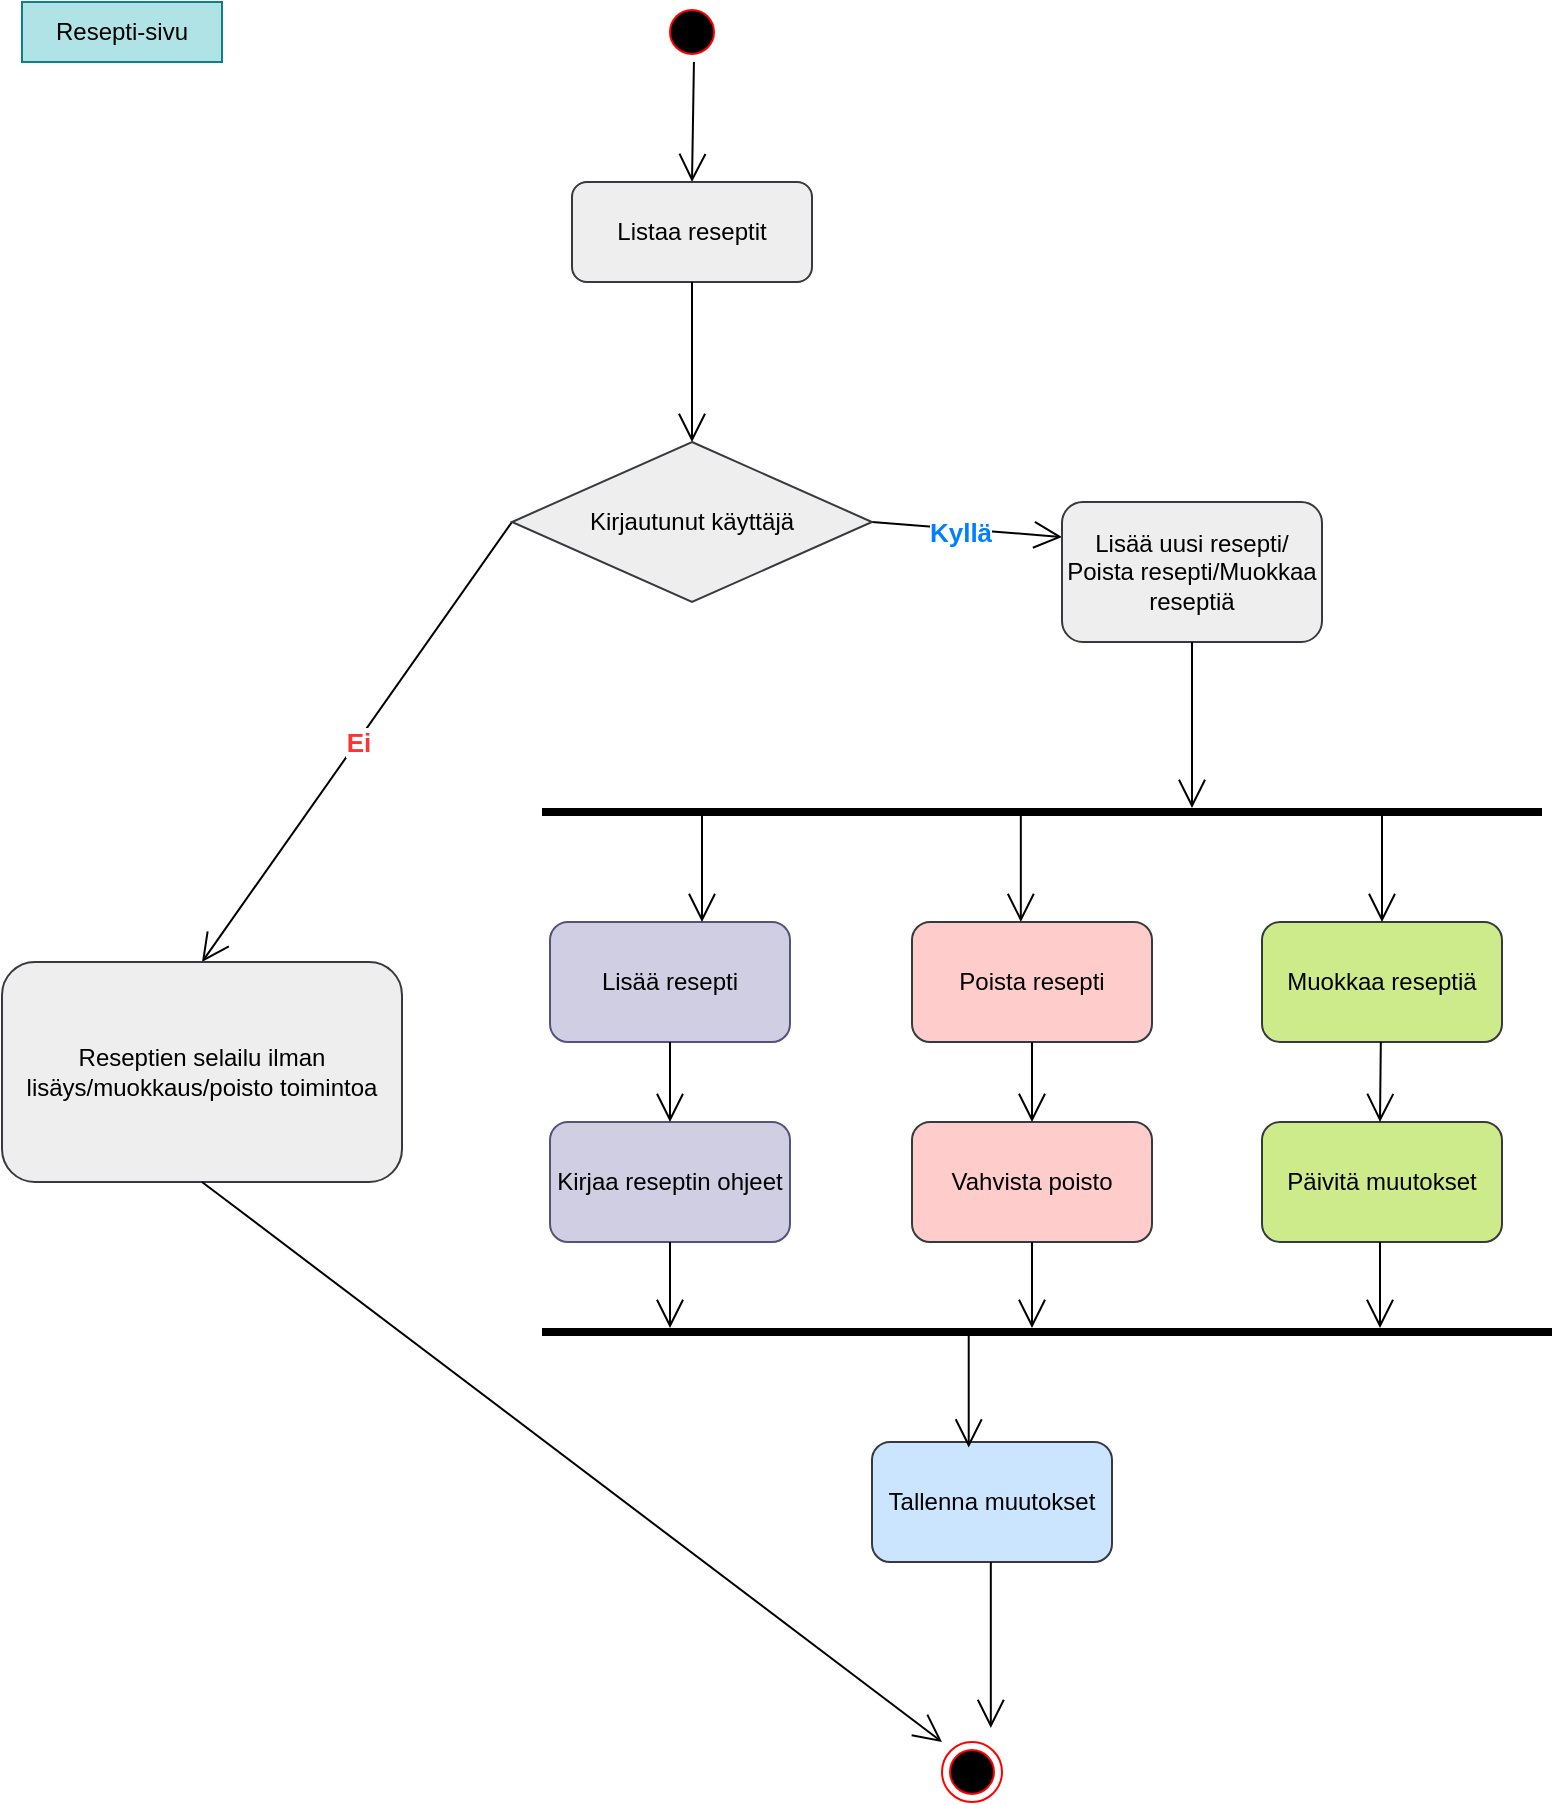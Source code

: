 <mxfile version="24.0.1" type="github">
  <diagram name="Sivu-1" id="IyLeD_b5kFzdyhTzBFzn">
    <mxGraphModel dx="1235" dy="727" grid="1" gridSize="10" guides="1" tooltips="1" connect="1" arrows="1" fold="1" page="1" pageScale="1" pageWidth="827" pageHeight="1169" math="0" shadow="0">
      <root>
        <mxCell id="0" />
        <mxCell id="1" parent="0" />
        <mxCell id="EUqRGTjkamGqEglYHBMg-1" value="" style="ellipse;html=1;shape=startState;fillColor=#000000;strokeColor=#ff0000;" vertex="1" parent="1">
          <mxGeometry x="350" y="10" width="30" height="30" as="geometry" />
        </mxCell>
        <mxCell id="EUqRGTjkamGqEglYHBMg-8" value="" style="endArrow=open;endFill=1;endSize=12;html=1;rounded=0;entryX=0.5;entryY=0;entryDx=0;entryDy=0;" edge="1" parent="1" target="EUqRGTjkamGqEglYHBMg-20">
          <mxGeometry width="160" relative="1" as="geometry">
            <mxPoint x="365.97" y="39.996" as="sourcePoint" />
            <mxPoint x="364.04" y="140" as="targetPoint" />
          </mxGeometry>
        </mxCell>
        <mxCell id="EUqRGTjkamGqEglYHBMg-12" value="Resepti-sivu" style="rounded=0;whiteSpace=wrap;html=1;fillColor=#b0e3e6;strokeColor=#0e8088;" vertex="1" parent="1">
          <mxGeometry x="30" y="10" width="100" height="30" as="geometry" />
        </mxCell>
        <mxCell id="EUqRGTjkamGqEglYHBMg-15" value="" style="endArrow=open;endFill=1;endSize=12;html=1;rounded=0;entryX=0;entryY=0.25;entryDx=0;entryDy=0;exitX=1;exitY=0.5;exitDx=0;exitDy=0;" edge="1" parent="1" source="EUqRGTjkamGqEglYHBMg-14" target="EUqRGTjkamGqEglYHBMg-19">
          <mxGeometry width="160" relative="1" as="geometry">
            <mxPoint x="450" y="270" as="sourcePoint" />
            <mxPoint x="602.62" y="414.8" as="targetPoint" />
            <Array as="points" />
          </mxGeometry>
        </mxCell>
        <mxCell id="EUqRGTjkamGqEglYHBMg-16" value="Kyllä" style="edgeLabel;html=1;align=center;verticalAlign=middle;resizable=0;points=[];fontStyle=1;fontSize=13;fontColor=#007FFF;" vertex="1" connectable="0" parent="EUqRGTjkamGqEglYHBMg-15">
          <mxGeometry x="-0.076" y="-1" relative="1" as="geometry">
            <mxPoint as="offset" />
          </mxGeometry>
        </mxCell>
        <mxCell id="EUqRGTjkamGqEglYHBMg-17" value="Ei" style="endArrow=open;endFill=1;endSize=12;html=1;rounded=0;exitX=0;exitY=0.5;exitDx=0;exitDy=0;entryX=0.5;entryY=0;entryDx=0;entryDy=0;fontSize=13;fontStyle=1;fontColor=#FF3333;" edge="1" parent="1" source="EUqRGTjkamGqEglYHBMg-14" target="EUqRGTjkamGqEglYHBMg-21">
          <mxGeometry width="160" relative="1" as="geometry">
            <mxPoint x="310" y="320" as="sourcePoint" />
            <mxPoint x="190" y="310" as="targetPoint" />
            <Array as="points" />
          </mxGeometry>
        </mxCell>
        <mxCell id="EUqRGTjkamGqEglYHBMg-19" value="Lisää uusi resepti/&lt;br&gt;Poista resepti/Muokkaa reseptiä" style="rounded=1;whiteSpace=wrap;html=1;fillColor=#eeeeee;strokeColor=#36393d;" vertex="1" parent="1">
          <mxGeometry x="550" y="260" width="130" height="70" as="geometry" />
        </mxCell>
        <mxCell id="EUqRGTjkamGqEglYHBMg-20" value="Listaa reseptit" style="rounded=1;whiteSpace=wrap;html=1;fillColor=#eeeeee;strokeColor=#36393d;" vertex="1" parent="1">
          <mxGeometry x="305" y="100" width="120" height="50" as="geometry" />
        </mxCell>
        <mxCell id="EUqRGTjkamGqEglYHBMg-21" value="Reseptien selailu ilman lisäys/muokkaus/poisto toimintoa" style="rounded=1;whiteSpace=wrap;html=1;fillColor=#eeeeee;strokeColor=#36393d;" vertex="1" parent="1">
          <mxGeometry x="20" y="490" width="200" height="110" as="geometry" />
        </mxCell>
        <mxCell id="EUqRGTjkamGqEglYHBMg-22" value="" style="endArrow=open;endFill=1;endSize=12;html=1;rounded=0;exitX=0.5;exitY=1;exitDx=0;exitDy=0;" edge="1" parent="1" source="EUqRGTjkamGqEglYHBMg-14">
          <mxGeometry width="160" relative="1" as="geometry">
            <mxPoint x="364.5" y="190" as="sourcePoint" />
            <mxPoint x="365" y="230" as="targetPoint" />
          </mxGeometry>
        </mxCell>
        <mxCell id="EUqRGTjkamGqEglYHBMg-24" value="" style="line;strokeWidth=4;html=1;perimeter=backbonePerimeter;points=[];outlineConnect=0;" vertex="1" parent="1">
          <mxGeometry x="290" y="670" width="505" height="10" as="geometry" />
        </mxCell>
        <mxCell id="EUqRGTjkamGqEglYHBMg-26" value="Tallenna muutokset" style="rounded=1;whiteSpace=wrap;html=1;fillColor=#cce5ff;strokeColor=#36393d;" vertex="1" parent="1">
          <mxGeometry x="455" y="730" width="120" height="60" as="geometry" />
        </mxCell>
        <mxCell id="EUqRGTjkamGqEglYHBMg-28" value="Päivitä muutokset" style="rounded=1;whiteSpace=wrap;html=1;fillColor=#cdeb8b;strokeColor=#36393d;" vertex="1" parent="1">
          <mxGeometry x="650" y="570" width="120" height="60" as="geometry" />
        </mxCell>
        <mxCell id="EUqRGTjkamGqEglYHBMg-36" value="" style="line;strokeWidth=4;html=1;perimeter=backbonePerimeter;points=[];outlineConnect=0;" vertex="1" parent="1">
          <mxGeometry x="290" y="410" width="500" height="10" as="geometry" />
        </mxCell>
        <mxCell id="EUqRGTjkamGqEglYHBMg-37" value="" style="endArrow=open;endFill=1;endSize=12;html=1;rounded=0;" edge="1" parent="1" source="EUqRGTjkamGqEglYHBMg-19" target="EUqRGTjkamGqEglYHBMg-36">
          <mxGeometry width="160" relative="1" as="geometry">
            <mxPoint x="400" y="320" as="sourcePoint" />
            <mxPoint x="560" y="320" as="targetPoint" />
          </mxGeometry>
        </mxCell>
        <mxCell id="EUqRGTjkamGqEglYHBMg-39" value="Poista resepti" style="rounded=1;whiteSpace=wrap;html=1;fillColor=#ffcccc;strokeColor=#36393d;" vertex="1" parent="1">
          <mxGeometry x="475" y="470" width="120" height="60" as="geometry" />
        </mxCell>
        <mxCell id="EUqRGTjkamGqEglYHBMg-40" value="Muokkaa reseptiä" style="rounded=1;whiteSpace=wrap;html=1;fillColor=#cdeb8b;strokeColor=#36393d;" vertex="1" parent="1">
          <mxGeometry x="650" y="470" width="120" height="60" as="geometry" />
        </mxCell>
        <mxCell id="EUqRGTjkamGqEglYHBMg-41" value="Kirjaa reseptin ohjeet" style="rounded=1;whiteSpace=wrap;html=1;fillColor=#d0cee2;strokeColor=#56517e;" vertex="1" parent="1">
          <mxGeometry x="294" y="570" width="120" height="60" as="geometry" />
        </mxCell>
        <mxCell id="EUqRGTjkamGqEglYHBMg-42" value="Vahvista poisto" style="rounded=1;whiteSpace=wrap;html=1;fillColor=#ffcccc;strokeColor=#36393d;" vertex="1" parent="1">
          <mxGeometry x="475" y="570" width="120" height="60" as="geometry" />
        </mxCell>
        <mxCell id="EUqRGTjkamGqEglYHBMg-43" value="Lisää resepti" style="rounded=1;whiteSpace=wrap;html=1;labelBackgroundColor=none;fillColor=#d0cee2;strokeColor=#56517e;" vertex="1" parent="1">
          <mxGeometry x="294" y="470" width="120" height="60" as="geometry" />
        </mxCell>
        <mxCell id="EUqRGTjkamGqEglYHBMg-45" value="" style="endArrow=open;endFill=1;endSize=12;html=1;rounded=0;entryX=0.5;entryY=0;entryDx=0;entryDy=0;" edge="1" parent="1" source="EUqRGTjkamGqEglYHBMg-36" target="EUqRGTjkamGqEglYHBMg-40">
          <mxGeometry width="160" relative="1" as="geometry">
            <mxPoint x="280" y="440" as="sourcePoint" />
            <mxPoint x="440" y="440" as="targetPoint" />
          </mxGeometry>
        </mxCell>
        <mxCell id="EUqRGTjkamGqEglYHBMg-47" value="" style="endArrow=open;endFill=1;endSize=12;html=1;rounded=0;" edge="1" parent="1" source="EUqRGTjkamGqEglYHBMg-36" target="EUqRGTjkamGqEglYHBMg-43">
          <mxGeometry width="160" relative="1" as="geometry">
            <mxPoint x="480" y="360" as="sourcePoint" />
            <mxPoint x="440" y="440" as="targetPoint" />
            <Array as="points">
              <mxPoint x="370" y="470" />
            </Array>
          </mxGeometry>
        </mxCell>
        <mxCell id="EUqRGTjkamGqEglYHBMg-48" value="" style="endArrow=open;endFill=1;endSize=12;html=1;rounded=0;" edge="1" parent="1">
          <mxGeometry width="160" relative="1" as="geometry">
            <mxPoint x="709.41" y="530" as="sourcePoint" />
            <mxPoint x="709" y="570" as="targetPoint" />
          </mxGeometry>
        </mxCell>
        <mxCell id="EUqRGTjkamGqEglYHBMg-49" value="" style="endArrow=open;endFill=1;endSize=12;html=1;rounded=0;entryX=0.5;entryY=0;entryDx=0;entryDy=0;exitX=0.5;exitY=1;exitDx=0;exitDy=0;" edge="1" parent="1" source="EUqRGTjkamGqEglYHBMg-39" target="EUqRGTjkamGqEglYHBMg-42">
          <mxGeometry width="160" relative="1" as="geometry">
            <mxPoint x="529.41" y="516" as="sourcePoint" />
            <mxPoint x="529.41" y="570" as="targetPoint" />
          </mxGeometry>
        </mxCell>
        <mxCell id="EUqRGTjkamGqEglYHBMg-50" value="" style="endArrow=open;endFill=1;endSize=12;html=1;rounded=0;entryX=0.5;entryY=0;entryDx=0;entryDy=0;" edge="1" parent="1" source="EUqRGTjkamGqEglYHBMg-43" target="EUqRGTjkamGqEglYHBMg-41">
          <mxGeometry width="160" relative="1" as="geometry">
            <mxPoint x="364.41" y="530" as="sourcePoint" />
            <mxPoint x="364.41" y="584" as="targetPoint" />
          </mxGeometry>
        </mxCell>
        <mxCell id="EUqRGTjkamGqEglYHBMg-51" value="" style="endArrow=open;endFill=1;endSize=12;html=1;rounded=0;entryX=0.5;entryY=0;entryDx=0;entryDy=0;" edge="1" parent="1">
          <mxGeometry width="160" relative="1" as="geometry">
            <mxPoint x="529.41" y="416" as="sourcePoint" />
            <mxPoint x="529.41" y="470" as="targetPoint" />
          </mxGeometry>
        </mxCell>
        <mxCell id="EUqRGTjkamGqEglYHBMg-53" value="" style="endArrow=open;endFill=1;endSize=12;html=1;rounded=0;" edge="1" parent="1" target="EUqRGTjkamGqEglYHBMg-24">
          <mxGeometry width="160" relative="1" as="geometry">
            <mxPoint x="709" y="630" as="sourcePoint" />
            <mxPoint x="709.41" y="680" as="targetPoint" />
          </mxGeometry>
        </mxCell>
        <mxCell id="EUqRGTjkamGqEglYHBMg-54" value="" style="endArrow=open;endFill=1;endSize=12;html=1;rounded=0;exitX=0.5;exitY=1;exitDx=0;exitDy=0;" edge="1" parent="1" source="EUqRGTjkamGqEglYHBMg-41" target="EUqRGTjkamGqEglYHBMg-24">
          <mxGeometry width="160" relative="1" as="geometry">
            <mxPoint x="353.41" y="616" as="sourcePoint" />
            <mxPoint x="353.41" y="670" as="targetPoint" />
          </mxGeometry>
        </mxCell>
        <mxCell id="EUqRGTjkamGqEglYHBMg-55" value="" style="endArrow=open;endFill=1;endSize=12;html=1;rounded=0;exitX=0.5;exitY=1;exitDx=0;exitDy=0;" edge="1" parent="1" source="EUqRGTjkamGqEglYHBMg-42" target="EUqRGTjkamGqEglYHBMg-24">
          <mxGeometry width="160" relative="1" as="geometry">
            <mxPoint x="529.41" y="626" as="sourcePoint" />
            <mxPoint x="529.41" y="680" as="targetPoint" />
          </mxGeometry>
        </mxCell>
        <mxCell id="EUqRGTjkamGqEglYHBMg-57" value="" style="ellipse;html=1;shape=endState;fillColor=#000000;strokeColor=#ff0000;" vertex="1" parent="1">
          <mxGeometry x="490" y="880" width="30" height="30" as="geometry" />
        </mxCell>
        <mxCell id="EUqRGTjkamGqEglYHBMg-58" value="" style="endArrow=open;endFill=1;endSize=12;html=1;rounded=0;" edge="1" parent="1">
          <mxGeometry width="160" relative="1" as="geometry">
            <mxPoint x="514.41" y="790" as="sourcePoint" />
            <mxPoint x="514.41" y="873" as="targetPoint" />
          </mxGeometry>
        </mxCell>
        <mxCell id="EUqRGTjkamGqEglYHBMg-59" value="" style="endArrow=open;endFill=1;endSize=12;html=1;rounded=0;exitX=0.5;exitY=1;exitDx=0;exitDy=0;" edge="1" parent="1" source="EUqRGTjkamGqEglYHBMg-20" target="EUqRGTjkamGqEglYHBMg-14">
          <mxGeometry width="160" relative="1" as="geometry">
            <mxPoint x="365" y="150" as="sourcePoint" />
            <mxPoint x="365" y="230" as="targetPoint" />
          </mxGeometry>
        </mxCell>
        <mxCell id="EUqRGTjkamGqEglYHBMg-14" value="Kirjautunut käyttäjä" style="rhombus;whiteSpace=wrap;html=1;fillColor=#eeeeee;strokeColor=#36393d;" vertex="1" parent="1">
          <mxGeometry x="275" y="230" width="180" height="80" as="geometry" />
        </mxCell>
        <mxCell id="EUqRGTjkamGqEglYHBMg-60" value="" style="endArrow=open;endFill=1;endSize=12;html=1;rounded=0;exitX=0.5;exitY=1;exitDx=0;exitDy=0;" edge="1" parent="1" source="EUqRGTjkamGqEglYHBMg-21">
          <mxGeometry width="160" relative="1" as="geometry">
            <mxPoint x="280" y="890" as="sourcePoint" />
            <mxPoint x="490" y="880" as="targetPoint" />
          </mxGeometry>
        </mxCell>
        <mxCell id="EUqRGTjkamGqEglYHBMg-63" value="" style="endArrow=open;endFill=1;endSize=12;html=1;rounded=0;entryX=0.403;entryY=0.046;entryDx=0;entryDy=0;entryPerimeter=0;" edge="1" parent="1" source="EUqRGTjkamGqEglYHBMg-24" target="EUqRGTjkamGqEglYHBMg-26">
          <mxGeometry width="160" relative="1" as="geometry">
            <mxPoint x="500.0" y="670" as="sourcePoint" />
            <mxPoint x="500.0" y="753" as="targetPoint" />
          </mxGeometry>
        </mxCell>
      </root>
    </mxGraphModel>
  </diagram>
</mxfile>
